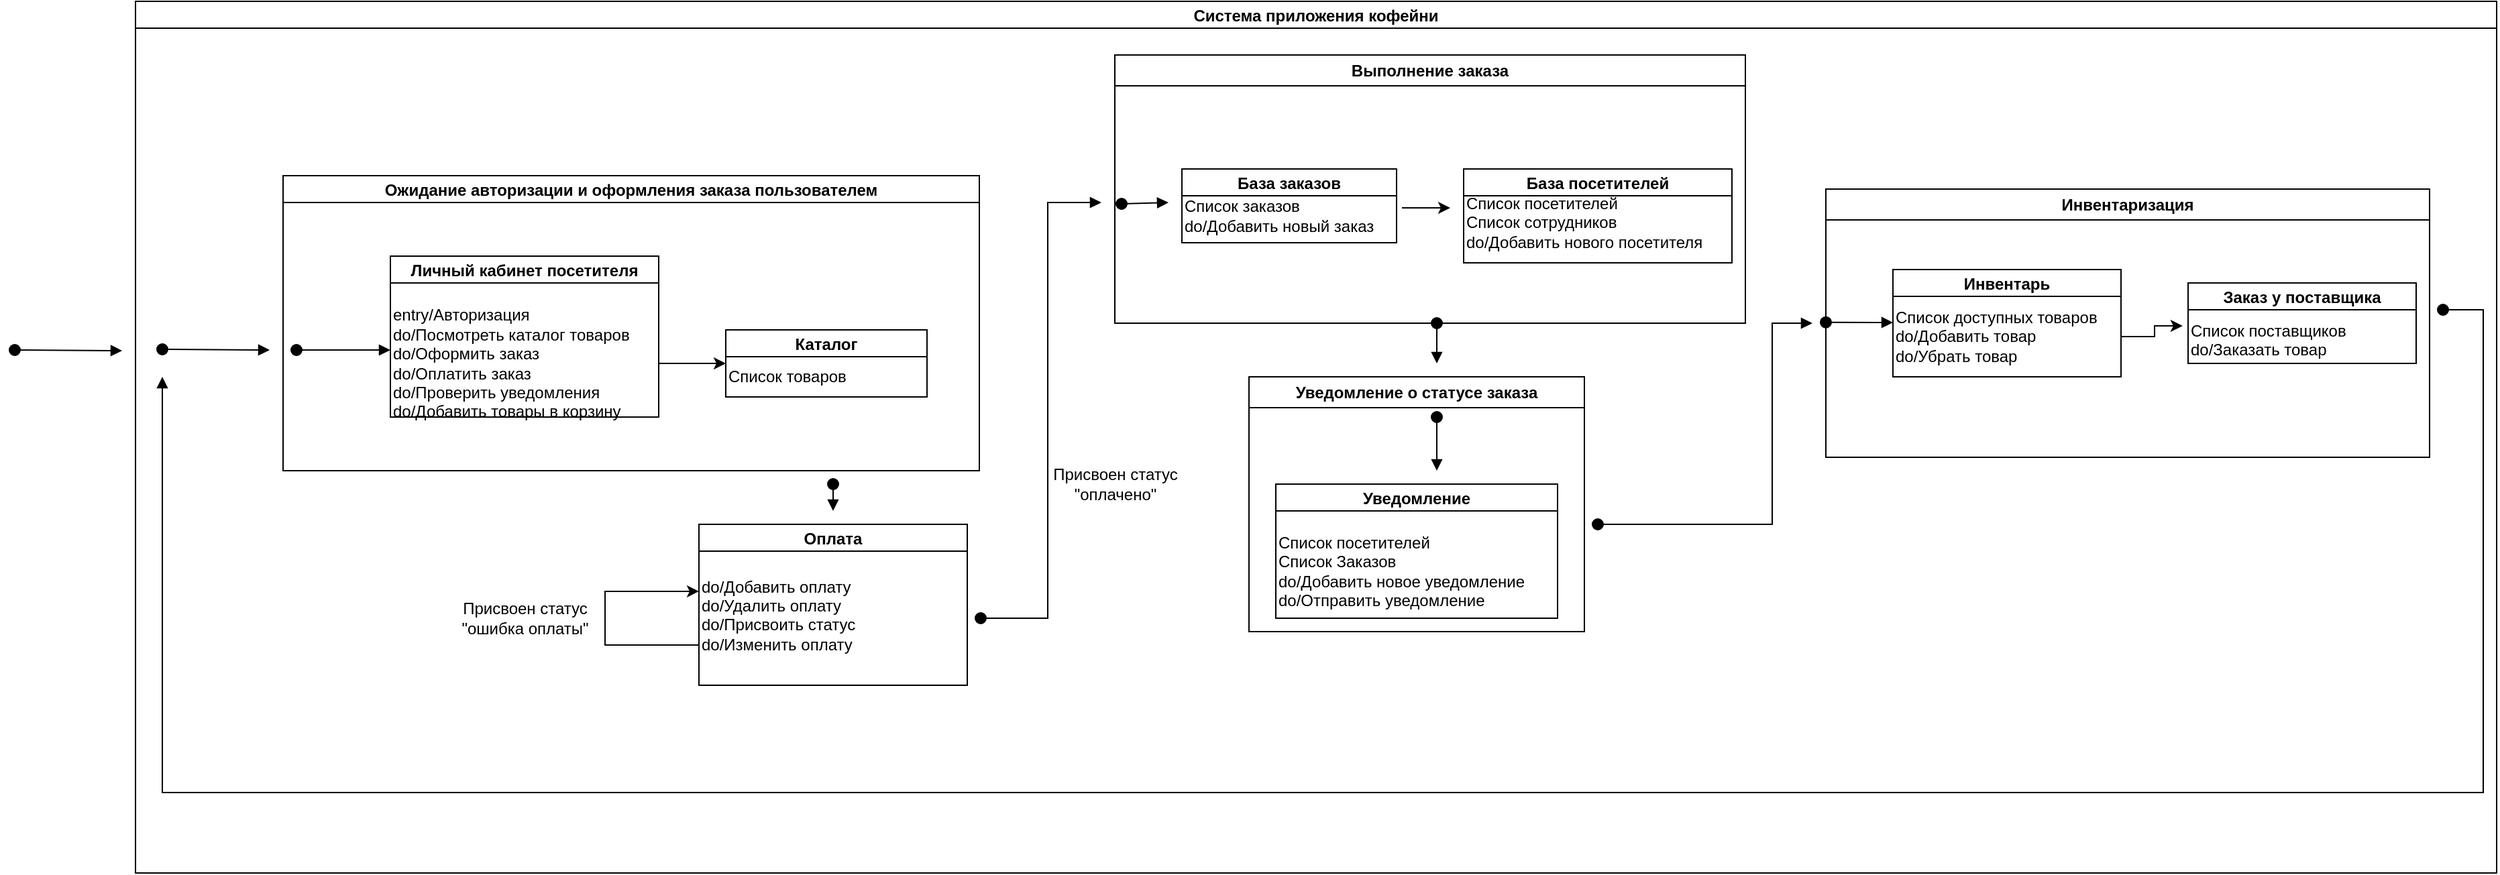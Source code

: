 <mxfile version="27.0.8">
  <diagram name="Страница — 1" id="QKt2evX4zZ8mMagah-4s">
    <mxGraphModel dx="2562" dy="1195" grid="1" gridSize="10" guides="1" tooltips="1" connect="1" arrows="1" fold="1" page="1" pageScale="1" pageWidth="827" pageHeight="1169" math="0" shadow="0">
      <root>
        <mxCell id="0" />
        <mxCell id="1" parent="0" />
        <mxCell id="VFXdSf9DOxPuRH9jbH5X-15" value="Система приложения кофейни" style="swimlane;startSize=20;horizontal=1;containerType=tree;newEdgeStyle={&quot;edgeStyle&quot;:&quot;elbowEdgeStyle&quot;,&quot;startArrow&quot;:&quot;none&quot;,&quot;endArrow&quot;:&quot;none&quot;};" vertex="1" parent="1">
          <mxGeometry x="150" y="110" width="1760" height="650" as="geometry" />
        </mxCell>
        <mxCell id="VFXdSf9DOxPuRH9jbH5X-16" value="Ожидание авторизации и оформления заказа пользователем" style="swimlane;startSize=20;horizontal=1;containerType=tree;newEdgeStyle={&quot;edgeStyle&quot;:&quot;elbowEdgeStyle&quot;,&quot;startArrow&quot;:&quot;none&quot;,&quot;endArrow&quot;:&quot;none&quot;};" vertex="1" parent="VFXdSf9DOxPuRH9jbH5X-15">
          <mxGeometry x="110" y="130" width="519" height="220" as="geometry" />
        </mxCell>
        <mxCell id="VFXdSf9DOxPuRH9jbH5X-17" value="Личный кабинет посетителя" style="swimlane;startSize=20;horizontal=1;containerType=tree;newEdgeStyle={&quot;edgeStyle&quot;:&quot;elbowEdgeStyle&quot;,&quot;startArrow&quot;:&quot;none&quot;,&quot;endArrow&quot;:&quot;none&quot;};" vertex="1" parent="VFXdSf9DOxPuRH9jbH5X-16">
          <mxGeometry x="80" y="60" width="200" height="120" as="geometry" />
        </mxCell>
        <mxCell id="VFXdSf9DOxPuRH9jbH5X-18" value="" style="html=1;verticalAlign=bottom;startArrow=oval;startFill=1;endArrow=block;startSize=8;curved=0;rounded=0;" edge="1" parent="VFXdSf9DOxPuRH9jbH5X-17">
          <mxGeometry width="60" relative="1" as="geometry">
            <mxPoint x="-70" y="70" as="sourcePoint" />
            <mxPoint y="70" as="targetPoint" />
          </mxGeometry>
        </mxCell>
        <mxCell id="VFXdSf9DOxPuRH9jbH5X-19" value="&lt;div style=&quot;&quot;&gt;&lt;span style=&quot;background-color: transparent; color: light-dark(rgb(0, 0, 0), rgb(255, 255, 255));&quot;&gt;entry/Авторизация&lt;/span&gt;&lt;/div&gt;&lt;div style=&quot;&quot;&gt;&lt;span style=&quot;background-color: transparent; color: light-dark(rgb(0, 0, 0), rgb(255, 255, 255));&quot;&gt;do/Посмотреть каталог товаров&lt;/span&gt;&lt;/div&gt;&lt;div style=&quot;&quot;&gt;&lt;span style=&quot;background-color: transparent; color: light-dark(rgb(0, 0, 0), rgb(255, 255, 255));&quot;&gt;do/Оформить заказ&lt;/span&gt;&lt;/div&gt;&lt;div style=&quot;&quot;&gt;&lt;span style=&quot;background-color: transparent; color: light-dark(rgb(0, 0, 0), rgb(255, 255, 255));&quot;&gt;do/Оплатить заказ&lt;/span&gt;&lt;/div&gt;&lt;div style=&quot;&quot;&gt;&lt;span style=&quot;background-color: transparent; color: light-dark(rgb(0, 0, 0), rgb(255, 255, 255));&quot;&gt;do/Проверить уведомления&lt;/span&gt;&lt;/div&gt;&lt;div&gt;do/Добавить товары в корзину&lt;/div&gt;" style="text;html=1;align=left;verticalAlign=middle;resizable=0;points=[];autosize=1;strokeColor=none;fillColor=none;" vertex="1" parent="VFXdSf9DOxPuRH9jbH5X-17">
          <mxGeometry y="30" width="200" height="100" as="geometry" />
        </mxCell>
        <mxCell id="VFXdSf9DOxPuRH9jbH5X-20" value="Каталог" style="swimlane;startSize=20;horizontal=1;containerType=tree;newEdgeStyle={&quot;edgeStyle&quot;:&quot;elbowEdgeStyle&quot;,&quot;startArrow&quot;:&quot;none&quot;,&quot;endArrow&quot;:&quot;none&quot;};" vertex="1" parent="VFXdSf9DOxPuRH9jbH5X-16">
          <mxGeometry x="330" y="115" width="150" height="50" as="geometry" />
        </mxCell>
        <mxCell id="VFXdSf9DOxPuRH9jbH5X-21" value="&lt;div style=&quot;&quot;&gt;Список товаров&lt;/div&gt;" style="text;html=1;align=left;verticalAlign=middle;resizable=0;points=[];autosize=1;strokeColor=none;fillColor=none;" vertex="1" parent="VFXdSf9DOxPuRH9jbH5X-20">
          <mxGeometry y="20" width="110" height="30" as="geometry" />
        </mxCell>
        <mxCell id="VFXdSf9DOxPuRH9jbH5X-22" style="edgeStyle=orthogonalEdgeStyle;rounded=0;orthogonalLoop=1;jettySize=auto;html=1;entryX=0;entryY=0.5;entryDx=0;entryDy=0;" edge="1" parent="VFXdSf9DOxPuRH9jbH5X-16" source="VFXdSf9DOxPuRH9jbH5X-19" target="VFXdSf9DOxPuRH9jbH5X-20">
          <mxGeometry relative="1" as="geometry" />
        </mxCell>
        <mxCell id="VFXdSf9DOxPuRH9jbH5X-23" value="" style="html=1;verticalAlign=bottom;startArrow=oval;startFill=1;endArrow=block;startSize=8;curved=0;rounded=0;" edge="1" parent="VFXdSf9DOxPuRH9jbH5X-15">
          <mxGeometry width="60" relative="1" as="geometry">
            <mxPoint x="20" y="259.5" as="sourcePoint" />
            <mxPoint x="100" y="260" as="targetPoint" />
          </mxGeometry>
        </mxCell>
        <mxCell id="VFXdSf9DOxPuRH9jbH5X-28" value="" style="html=1;verticalAlign=bottom;startArrow=oval;startFill=1;endArrow=block;startSize=8;curved=0;rounded=0;" edge="1" parent="VFXdSf9DOxPuRH9jbH5X-15">
          <mxGeometry width="60" relative="1" as="geometry">
            <mxPoint x="520" y="360" as="sourcePoint" />
            <mxPoint x="520" y="380" as="targetPoint" />
          </mxGeometry>
        </mxCell>
        <mxCell id="VFXdSf9DOxPuRH9jbH5X-37" value="Инвентаризация" style="swimlane;whiteSpace=wrap;html=1;" vertex="1" parent="VFXdSf9DOxPuRH9jbH5X-15">
          <mxGeometry x="1260" y="140" width="450" height="200" as="geometry" />
        </mxCell>
        <mxCell id="VFXdSf9DOxPuRH9jbH5X-33" value="Инвентарь" style="swimlane;startSize=20;horizontal=1;containerType=tree;newEdgeStyle={&quot;edgeStyle&quot;:&quot;elbowEdgeStyle&quot;,&quot;startArrow&quot;:&quot;none&quot;,&quot;endArrow&quot;:&quot;none&quot;};" vertex="1" parent="VFXdSf9DOxPuRH9jbH5X-37">
          <mxGeometry x="50" y="60" width="170" height="80" as="geometry" />
        </mxCell>
        <mxCell id="VFXdSf9DOxPuRH9jbH5X-34" value="&lt;div style=&quot;&quot;&gt;Список доступных товаров&lt;/div&gt;&lt;div style=&quot;&quot;&gt;do/Добавить товар&lt;/div&gt;&lt;div style=&quot;&quot;&gt;do/Убрать товар&lt;/div&gt;" style="text;html=1;align=left;verticalAlign=middle;resizable=0;points=[];autosize=1;strokeColor=none;fillColor=none;" vertex="1" parent="VFXdSf9DOxPuRH9jbH5X-33">
          <mxGeometry y="20" width="170" height="60" as="geometry" />
        </mxCell>
        <mxCell id="VFXdSf9DOxPuRH9jbH5X-35" value="Заказ у поставщика" style="swimlane;startSize=20;horizontal=1;containerType=tree;newEdgeStyle={&quot;edgeStyle&quot;:&quot;elbowEdgeStyle&quot;,&quot;startArrow&quot;:&quot;none&quot;,&quot;endArrow&quot;:&quot;none&quot;};" vertex="1" parent="VFXdSf9DOxPuRH9jbH5X-37">
          <mxGeometry x="270" y="70" width="170" height="60" as="geometry" />
        </mxCell>
        <mxCell id="VFXdSf9DOxPuRH9jbH5X-36" value="&lt;div style=&quot;&quot;&gt;Список поставщиков&lt;/div&gt;&lt;div style=&quot;&quot;&gt;do/Заказать товар&lt;/div&gt;&lt;div style=&quot;&quot;&gt;&lt;br&gt;&lt;/div&gt;" style="text;html=1;align=left;verticalAlign=middle;resizable=0;points=[];autosize=1;strokeColor=none;fillColor=none;" vertex="1" parent="VFXdSf9DOxPuRH9jbH5X-35">
          <mxGeometry y="20" width="140" height="60" as="geometry" />
        </mxCell>
        <mxCell id="VFXdSf9DOxPuRH9jbH5X-44" value="" style="html=1;verticalAlign=bottom;startArrow=oval;startFill=1;endArrow=block;startSize=8;curved=0;rounded=0;" edge="1" parent="VFXdSf9DOxPuRH9jbH5X-37" source="VFXdSf9DOxPuRH9jbH5X-37">
          <mxGeometry width="60" relative="1" as="geometry">
            <mxPoint x="10" y="99.5" as="sourcePoint" />
            <mxPoint x="50" y="99.5" as="targetPoint" />
          </mxGeometry>
        </mxCell>
        <mxCell id="VFXdSf9DOxPuRH9jbH5X-45" style="edgeStyle=orthogonalEdgeStyle;rounded=0;orthogonalLoop=1;jettySize=auto;html=1;entryX=-0.029;entryY=0.2;entryDx=0;entryDy=0;entryPerimeter=0;" edge="1" parent="VFXdSf9DOxPuRH9jbH5X-37" source="VFXdSf9DOxPuRH9jbH5X-34" target="VFXdSf9DOxPuRH9jbH5X-36">
          <mxGeometry relative="1" as="geometry" />
        </mxCell>
        <mxCell id="VFXdSf9DOxPuRH9jbH5X-43" value="" style="html=1;verticalAlign=bottom;startArrow=oval;startFill=1;endArrow=block;startSize=8;curved=0;rounded=0;" edge="1" parent="VFXdSf9DOxPuRH9jbH5X-15">
          <mxGeometry width="60" relative="1" as="geometry">
            <mxPoint x="970" y="240" as="sourcePoint" />
            <mxPoint x="970" y="270" as="targetPoint" />
          </mxGeometry>
        </mxCell>
        <mxCell id="VFXdSf9DOxPuRH9jbH5X-27" value="Выполнение заказа" style="swimlane;whiteSpace=wrap;html=1;" vertex="1" parent="VFXdSf9DOxPuRH9jbH5X-15">
          <mxGeometry x="730" y="40" width="470" height="200" as="geometry" />
        </mxCell>
        <mxCell id="VFXdSf9DOxPuRH9jbH5X-24" value="База заказов" style="swimlane;startSize=20;horizontal=1;containerType=tree;newEdgeStyle={&quot;edgeStyle&quot;:&quot;elbowEdgeStyle&quot;,&quot;startArrow&quot;:&quot;none&quot;,&quot;endArrow&quot;:&quot;none&quot;};" vertex="1" parent="VFXdSf9DOxPuRH9jbH5X-27">
          <mxGeometry x="50" y="85" width="160" height="55" as="geometry" />
        </mxCell>
        <mxCell id="VFXdSf9DOxPuRH9jbH5X-25" value="&lt;div style=&quot;&quot;&gt;Список заказов&lt;/div&gt;&lt;div style=&quot;&quot;&gt;do/Добавить новый заказ&lt;/div&gt;" style="text;html=1;align=left;verticalAlign=middle;resizable=0;points=[];autosize=1;strokeColor=none;fillColor=none;" vertex="1" parent="VFXdSf9DOxPuRH9jbH5X-24">
          <mxGeometry y="15" width="160" height="40" as="geometry" />
        </mxCell>
        <mxCell id="VFXdSf9DOxPuRH9jbH5X-29" value="" style="html=1;verticalAlign=bottom;startArrow=oval;startFill=1;endArrow=block;startSize=8;curved=0;rounded=0;" edge="1" parent="VFXdSf9DOxPuRH9jbH5X-27">
          <mxGeometry width="60" relative="1" as="geometry">
            <mxPoint x="5" y="111" as="sourcePoint" />
            <mxPoint x="40" y="110" as="targetPoint" />
          </mxGeometry>
        </mxCell>
        <mxCell id="VFXdSf9DOxPuRH9jbH5X-31" value="База посетителей" style="swimlane;startSize=20;horizontal=1;containerType=tree;newEdgeStyle={&quot;edgeStyle&quot;:&quot;elbowEdgeStyle&quot;,&quot;startArrow&quot;:&quot;none&quot;,&quot;endArrow&quot;:&quot;none&quot;};" vertex="1" parent="VFXdSf9DOxPuRH9jbH5X-27">
          <mxGeometry x="260" y="85" width="200" height="70" as="geometry" />
        </mxCell>
        <mxCell id="VFXdSf9DOxPuRH9jbH5X-32" value="&lt;div style=&quot;&quot;&gt;Список посетителей&lt;/div&gt;&lt;div style=&quot;&quot;&gt;Список сотрудников&lt;/div&gt;&lt;div style=&quot;&quot;&gt;do/Добавить нового посетителя&lt;/div&gt;" style="text;html=1;align=left;verticalAlign=middle;resizable=0;points=[];autosize=1;strokeColor=none;fillColor=none;" vertex="1" parent="VFXdSf9DOxPuRH9jbH5X-31">
          <mxGeometry y="10" width="200" height="60" as="geometry" />
        </mxCell>
        <mxCell id="VFXdSf9DOxPuRH9jbH5X-46" value="Уведомление о статусе заказа" style="swimlane;whiteSpace=wrap;html=1;" vertex="1" parent="VFXdSf9DOxPuRH9jbH5X-15">
          <mxGeometry x="830" y="280" width="250" height="190" as="geometry" />
        </mxCell>
        <mxCell id="VFXdSf9DOxPuRH9jbH5X-49" value="" style="html=1;verticalAlign=bottom;startArrow=oval;startFill=1;endArrow=block;startSize=8;curved=0;rounded=0;" edge="1" parent="VFXdSf9DOxPuRH9jbH5X-46">
          <mxGeometry width="60" relative="1" as="geometry">
            <mxPoint x="140" y="30" as="sourcePoint" />
            <mxPoint x="140" y="70" as="targetPoint" />
          </mxGeometry>
        </mxCell>
        <mxCell id="VFXdSf9DOxPuRH9jbH5X-50" value="Уведомление" style="swimlane;startSize=20;horizontal=1;containerType=tree;newEdgeStyle={&quot;edgeStyle&quot;:&quot;elbowEdgeStyle&quot;,&quot;startArrow&quot;:&quot;none&quot;,&quot;endArrow&quot;:&quot;none&quot;};" vertex="1" parent="VFXdSf9DOxPuRH9jbH5X-46">
          <mxGeometry x="20" y="80" width="210" height="100" as="geometry" />
        </mxCell>
        <mxCell id="VFXdSf9DOxPuRH9jbH5X-51" value="&lt;div style=&quot;&quot;&gt;Список посетителей&lt;/div&gt;&lt;div style=&quot;&quot;&gt;Список Заказов&lt;/div&gt;&lt;div style=&quot;&quot;&gt;do/Добавить новое уведомление&lt;/div&gt;&lt;div style=&quot;&quot;&gt;do/Отправить уведомление&lt;/div&gt;" style="text;html=1;align=left;verticalAlign=middle;resizable=0;points=[];autosize=1;strokeColor=none;fillColor=none;" vertex="1" parent="VFXdSf9DOxPuRH9jbH5X-50">
          <mxGeometry y="30" width="210" height="70" as="geometry" />
        </mxCell>
        <mxCell id="lsvjCovd1dEyMKXWD2To-95" value="Оплата" style="swimlane;startSize=20;horizontal=1;containerType=tree;newEdgeStyle={&quot;edgeStyle&quot;:&quot;elbowEdgeStyle&quot;,&quot;startArrow&quot;:&quot;none&quot;,&quot;endArrow&quot;:&quot;none&quot;};" parent="VFXdSf9DOxPuRH9jbH5X-15" vertex="1">
          <mxGeometry x="420" y="390" width="200" height="120" as="geometry" />
        </mxCell>
        <mxCell id="VFXdSf9DOxPuRH9jbH5X-62" style="edgeStyle=orthogonalEdgeStyle;rounded=0;orthogonalLoop=1;jettySize=auto;html=1;entryX=0;entryY=0.222;entryDx=0;entryDy=0;entryPerimeter=0;" edge="1" parent="lsvjCovd1dEyMKXWD2To-95" source="lsvjCovd1dEyMKXWD2To-97" target="lsvjCovd1dEyMKXWD2To-97">
          <mxGeometry relative="1" as="geometry">
            <mxPoint x="-70" y="50" as="targetPoint" />
            <Array as="points">
              <mxPoint x="-70" y="90" />
              <mxPoint x="-70" y="50" />
            </Array>
          </mxGeometry>
        </mxCell>
        <mxCell id="lsvjCovd1dEyMKXWD2To-97" value="&lt;div style=&quot;&quot;&gt;&lt;span style=&quot;background-color: transparent; color: light-dark(rgb(0, 0, 0), rgb(255, 255, 255));&quot;&gt;do/Добавить оплату&lt;/span&gt;&lt;/div&gt;&lt;div style=&quot;&quot;&gt;&lt;span style=&quot;background-color: transparent; color: light-dark(rgb(0, 0, 0), rgb(255, 255, 255));&quot;&gt;do/Удалить оплату&lt;/span&gt;&lt;/div&gt;&lt;div style=&quot;&quot;&gt;&lt;span style=&quot;background-color: transparent; color: light-dark(rgb(0, 0, 0), rgb(255, 255, 255));&quot;&gt;do/Присвоить статус&lt;/span&gt;&lt;/div&gt;&lt;div style=&quot;&quot;&gt;&lt;span style=&quot;background-color: transparent; color: light-dark(rgb(0, 0, 0), rgb(255, 255, 255));&quot;&gt;do/Изменить оплату&lt;/span&gt;&lt;/div&gt;&lt;div&gt;&lt;br&gt;&lt;/div&gt;" style="text;html=1;align=left;verticalAlign=middle;resizable=0;points=[];autosize=1;strokeColor=none;fillColor=none;" parent="lsvjCovd1dEyMKXWD2To-95" vertex="1">
          <mxGeometry y="30" width="140" height="90" as="geometry" />
        </mxCell>
        <mxCell id="VFXdSf9DOxPuRH9jbH5X-53" value="" style="html=1;verticalAlign=bottom;startArrow=oval;startFill=1;endArrow=block;startSize=8;curved=0;rounded=0;" edge="1" parent="VFXdSf9DOxPuRH9jbH5X-15">
          <mxGeometry width="60" relative="1" as="geometry">
            <mxPoint x="1090" y="390" as="sourcePoint" />
            <mxPoint x="1250" y="240" as="targetPoint" />
            <Array as="points">
              <mxPoint x="1220" y="390" />
              <mxPoint x="1220" y="240" />
            </Array>
          </mxGeometry>
        </mxCell>
        <mxCell id="VFXdSf9DOxPuRH9jbH5X-59" value="Присвоен статус &lt;br&gt;&quot;оплачено&quot;" style="text;html=1;align=center;verticalAlign=middle;resizable=0;points=[];autosize=1;strokeColor=none;fillColor=none;" vertex="1" parent="VFXdSf9DOxPuRH9jbH5X-15">
          <mxGeometry x="670" y="340" width="120" height="40" as="geometry" />
        </mxCell>
        <mxCell id="VFXdSf9DOxPuRH9jbH5X-61" value="Присвоен статус&lt;br&gt;&quot;ошибка оплаты&quot;" style="text;html=1;align=center;verticalAlign=middle;resizable=0;points=[];autosize=1;strokeColor=none;fillColor=none;" vertex="1" parent="VFXdSf9DOxPuRH9jbH5X-15">
          <mxGeometry x="230" y="440" width="120" height="40" as="geometry" />
        </mxCell>
        <mxCell id="VFXdSf9DOxPuRH9jbH5X-26" value="" style="html=1;verticalAlign=bottom;startArrow=oval;startFill=1;endArrow=block;startSize=8;curved=0;rounded=0;" edge="1" parent="1">
          <mxGeometry width="60" relative="1" as="geometry">
            <mxPoint x="60" y="370" as="sourcePoint" />
            <mxPoint x="140" y="370.5" as="targetPoint" />
          </mxGeometry>
        </mxCell>
        <mxCell id="VFXdSf9DOxPuRH9jbH5X-30" value="" style="endArrow=classic;html=1;rounded=0;exitX=1.025;exitY=0.35;exitDx=0;exitDy=0;exitPerimeter=0;" edge="1" parent="1" source="VFXdSf9DOxPuRH9jbH5X-25">
          <mxGeometry width="50" height="50" relative="1" as="geometry">
            <mxPoint x="1000" y="600" as="sourcePoint" />
            <mxPoint x="1130" y="264" as="targetPoint" />
          </mxGeometry>
        </mxCell>
        <mxCell id="VFXdSf9DOxPuRH9jbH5X-57" value="" style="html=1;verticalAlign=bottom;startArrow=oval;startFill=1;endArrow=block;startSize=8;curved=0;rounded=0;" edge="1" parent="1">
          <mxGeometry width="60" relative="1" as="geometry">
            <mxPoint x="1870" y="340" as="sourcePoint" />
            <mxPoint x="170" y="390" as="targetPoint" />
            <Array as="points">
              <mxPoint x="1900" y="340" />
              <mxPoint x="1900" y="700" />
              <mxPoint x="1710" y="700" />
              <mxPoint x="1330" y="700" />
              <mxPoint x="960" y="700" />
              <mxPoint x="570" y="700" />
              <mxPoint x="170" y="700" />
            </Array>
          </mxGeometry>
        </mxCell>
        <mxCell id="VFXdSf9DOxPuRH9jbH5X-58" value="" style="html=1;verticalAlign=bottom;startArrow=oval;startFill=1;endArrow=block;startSize=8;curved=0;rounded=0;" edge="1" parent="1">
          <mxGeometry width="60" relative="1" as="geometry">
            <mxPoint x="780" y="570" as="sourcePoint" />
            <mxPoint x="870" y="260" as="targetPoint" />
            <Array as="points">
              <mxPoint x="830" y="570" />
              <mxPoint x="830" y="260" />
              <mxPoint x="850" y="260" />
            </Array>
          </mxGeometry>
        </mxCell>
      </root>
    </mxGraphModel>
  </diagram>
</mxfile>
